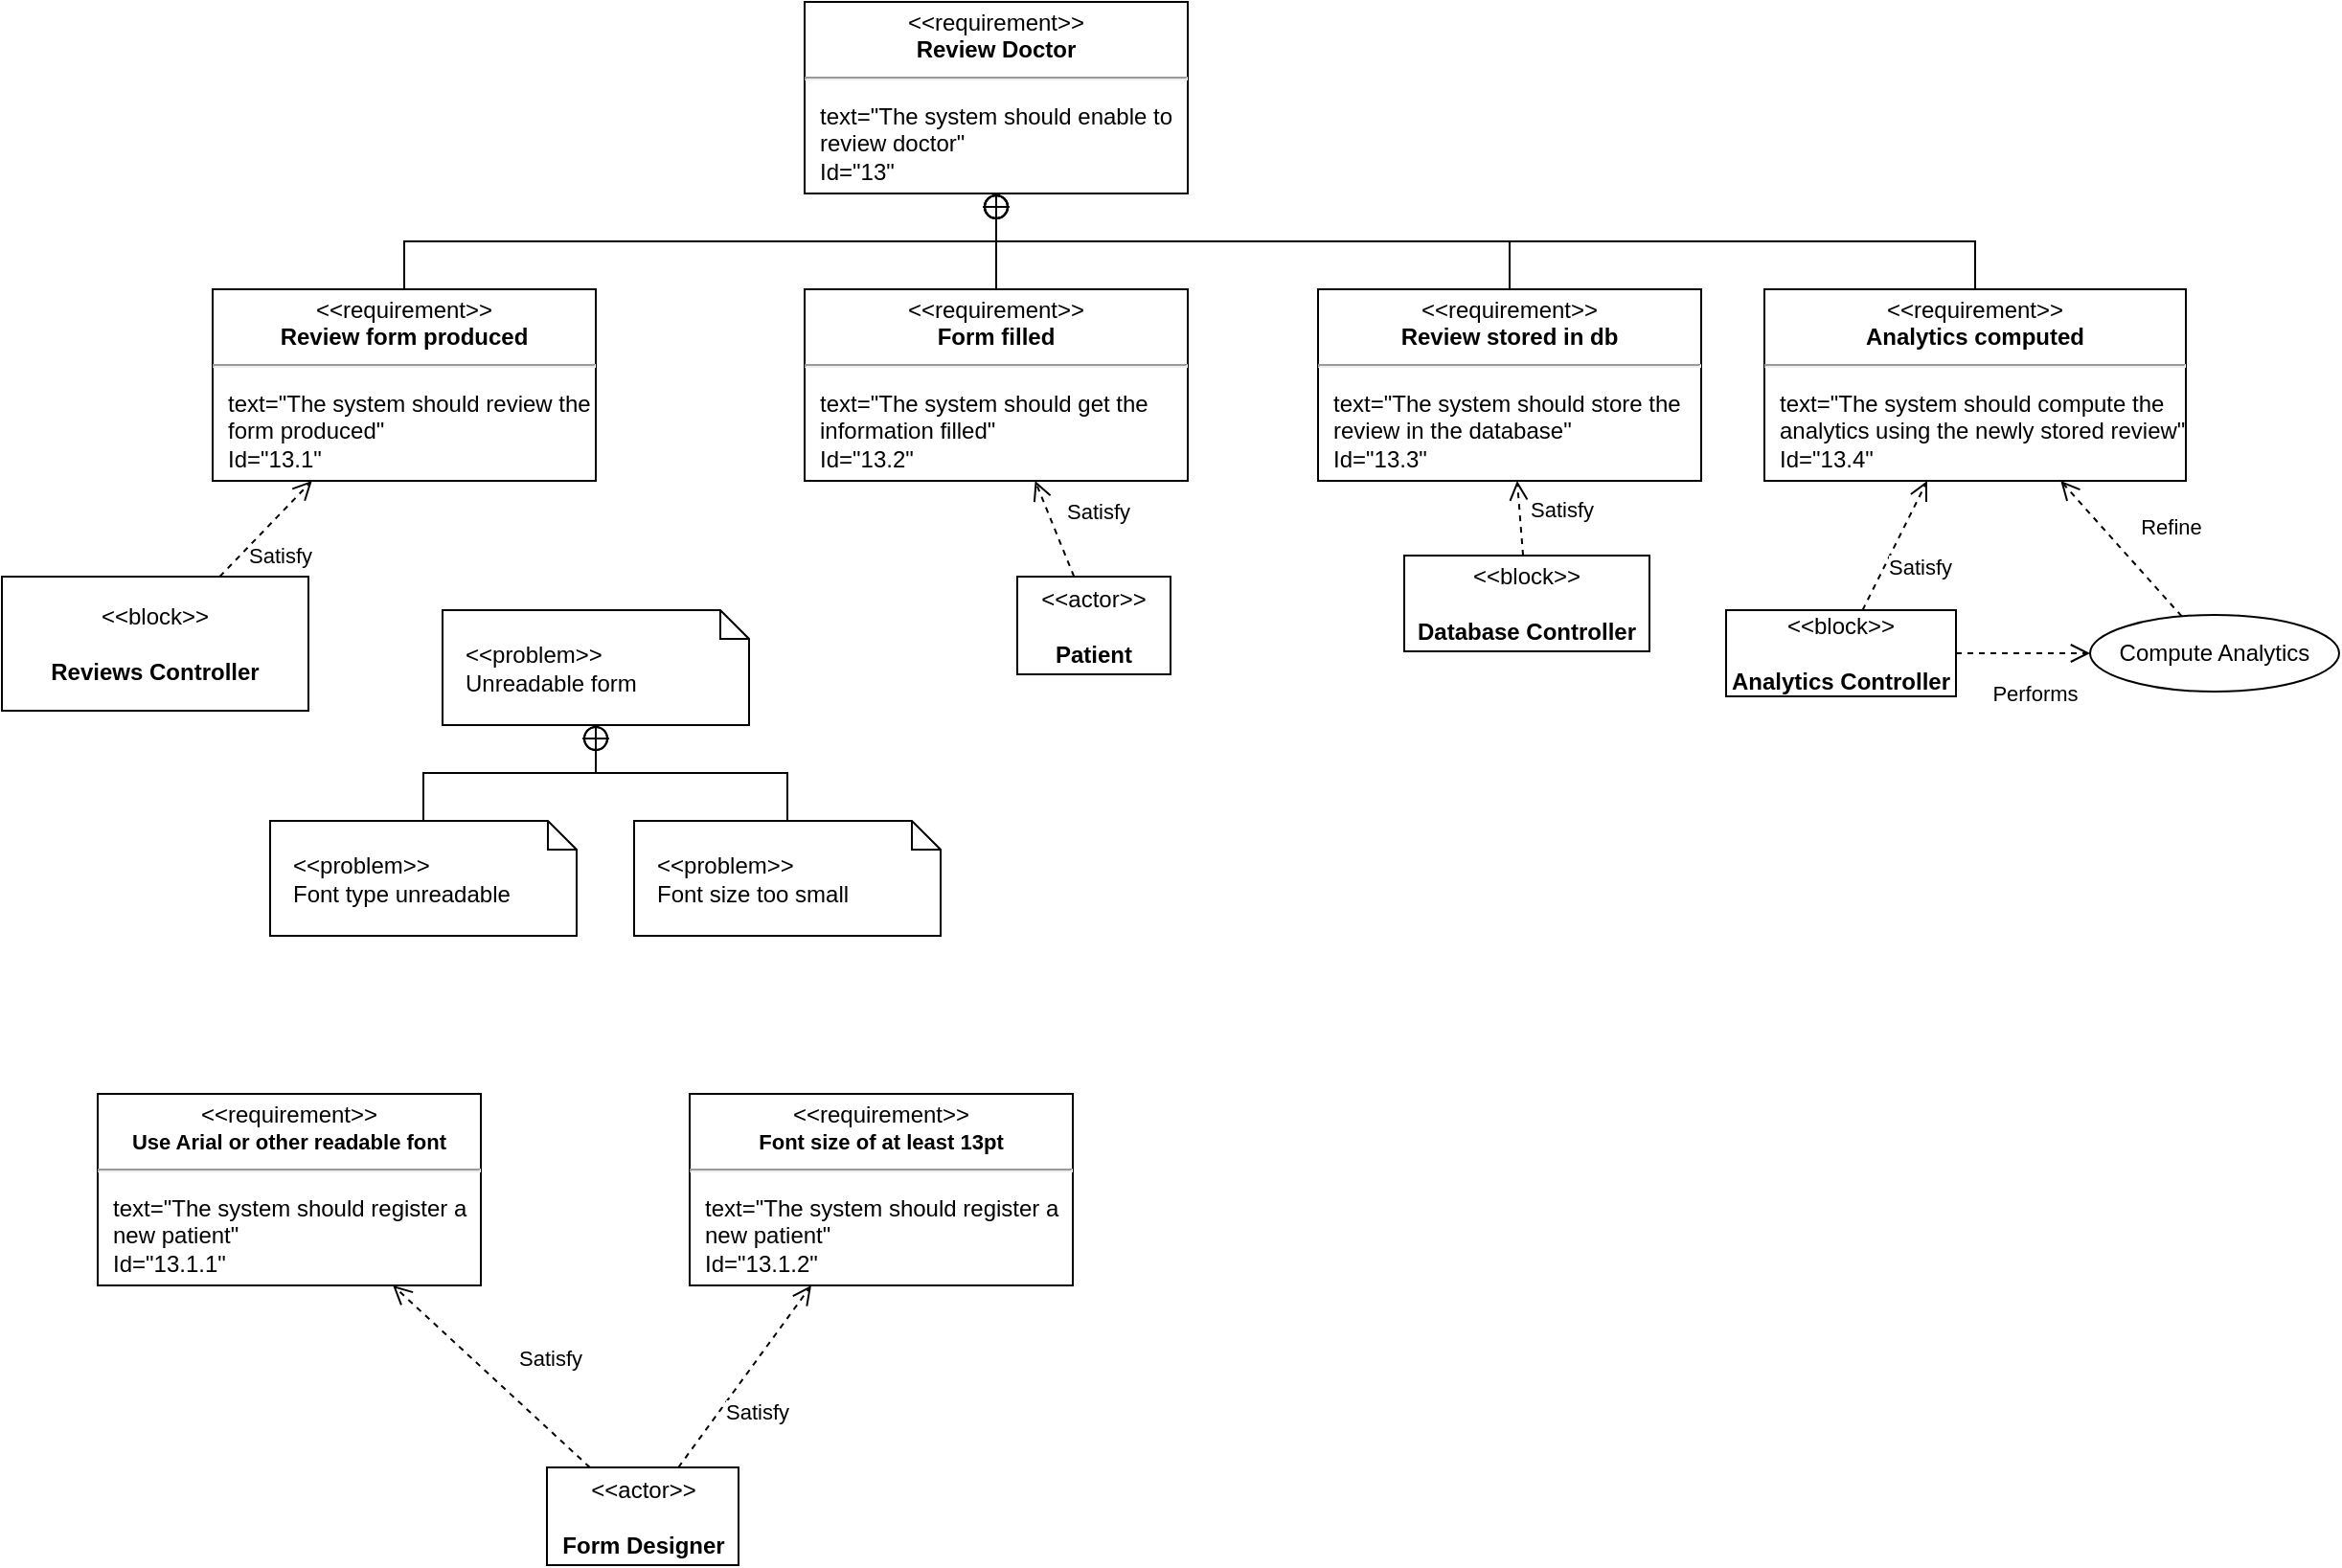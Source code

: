 <mxfile version="24.4.4" type="github">
  <diagram name="Página-1" id="qtJmnwFwFeLOcwQkmZnU">
    <mxGraphModel dx="1877" dy="522" grid="1" gridSize="10" guides="1" tooltips="1" connect="1" arrows="1" fold="1" page="1" pageScale="1" pageWidth="827" pageHeight="1169" math="0" shadow="0">
      <root>
        <mxCell id="0" />
        <mxCell id="1" parent="0" />
        <mxCell id="DoBYynUEnmm3b60OkJsO-1" value="&lt;p style=&quot;margin:0px;margin-top:4px;text-align:center;&quot;&gt;&amp;lt;&amp;lt;requirement&amp;gt;&amp;gt;&lt;br&gt;&lt;b&gt;Review Doctor&lt;/b&gt;&lt;/p&gt;&lt;hr&gt;&lt;p&gt;&lt;/p&gt;&lt;p style=&quot;margin:0px;margin-left:8px;text-align:left;&quot;&gt;text=&quot;The system should enable to review doctor&quot;&lt;br&gt;Id=&quot;13&quot;&lt;/p&gt;" style="shape=rect;overflow=fill;html=1;whiteSpace=wrap;align=center;" vertex="1" parent="1">
          <mxGeometry x="359" y="40" width="200" height="100" as="geometry" />
        </mxCell>
        <mxCell id="DoBYynUEnmm3b60OkJsO-2" value="&lt;p style=&quot;margin:0px;margin-top:4px;text-align:center;&quot;&gt;&amp;lt;&amp;lt;requirement&amp;gt;&amp;gt;&lt;br&gt;&lt;b&gt;Review form produced&lt;/b&gt;&lt;/p&gt;&lt;hr&gt;&lt;p&gt;&lt;/p&gt;&lt;p style=&quot;margin:0px;margin-left:8px;text-align:left;&quot;&gt;text=&quot;The system should review the form produced&quot;&lt;br&gt;Id=&quot;13.1&quot;&lt;/p&gt;" style="shape=rect;overflow=fill;html=1;whiteSpace=wrap;align=center;" vertex="1" parent="1">
          <mxGeometry x="50" y="190" width="200" height="100" as="geometry" />
        </mxCell>
        <mxCell id="DoBYynUEnmm3b60OkJsO-3" value="&lt;p style=&quot;margin:0px;margin-top:4px;text-align:center;&quot;&gt;&amp;lt;&amp;lt;requirement&amp;gt;&amp;gt;&lt;br&gt;&lt;b&gt;Form filled&lt;/b&gt;&lt;/p&gt;&lt;hr&gt;&lt;p&gt;&lt;/p&gt;&lt;p style=&quot;margin:0px;margin-left:8px;text-align:left;&quot;&gt;text=&quot;The system should get the information filled&quot;&lt;br&gt;Id=&quot;13.2&quot;&lt;/p&gt;" style="shape=rect;overflow=fill;html=1;whiteSpace=wrap;align=center;" vertex="1" parent="1">
          <mxGeometry x="359" y="190" width="200" height="100" as="geometry" />
        </mxCell>
        <mxCell id="DoBYynUEnmm3b60OkJsO-7" value="&lt;p style=&quot;margin:0px;margin-top:4px;text-align:center;&quot;&gt;&amp;lt;&amp;lt;requirement&amp;gt;&amp;gt;&lt;br&gt;&lt;b&gt;Review stored in db&lt;/b&gt;&lt;/p&gt;&lt;hr&gt;&lt;p&gt;&lt;/p&gt;&lt;p style=&quot;margin:0px;margin-left:8px;text-align:left;&quot;&gt;text=&quot;The system should store the review in the database&quot;&lt;br&gt;Id=&quot;13.3&quot;&lt;/p&gt;" style="shape=rect;overflow=fill;html=1;whiteSpace=wrap;align=center;" vertex="1" parent="1">
          <mxGeometry x="627" y="190" width="200" height="100" as="geometry" />
        </mxCell>
        <mxCell id="DoBYynUEnmm3b60OkJsO-8" value="&lt;p style=&quot;margin:0px;margin-top:4px;text-align:center;&quot;&gt;&amp;lt;&amp;lt;requirement&amp;gt;&amp;gt;&lt;br&gt;&lt;b&gt;Analytics computed&lt;/b&gt;&lt;/p&gt;&lt;hr&gt;&lt;p&gt;&lt;/p&gt;&lt;p style=&quot;margin:0px;margin-left:8px;text-align:left;&quot;&gt;text=&quot;The system should compute the analytics using the newly stored review&quot;&lt;br&gt;Id=&quot;13.4&quot;&lt;/p&gt;" style="shape=rect;overflow=fill;html=1;whiteSpace=wrap;align=center;" vertex="1" parent="1">
          <mxGeometry x="860" y="190" width="220" height="100" as="geometry" />
        </mxCell>
        <mxCell id="DoBYynUEnmm3b60OkJsO-10" value="&amp;lt;&amp;lt;actor&amp;gt;&amp;gt;&lt;br&gt;&lt;br&gt;&lt;b&gt;Patient&lt;/b&gt;" style="html=1;align=center;verticalAlign=middle;dashed=0;whiteSpace=wrap;" vertex="1" parent="1">
          <mxGeometry x="470" y="340" width="80" height="51" as="geometry" />
        </mxCell>
        <mxCell id="DoBYynUEnmm3b60OkJsO-11" value="&amp;lt;&amp;lt;block&amp;gt;&amp;gt;&lt;br&gt;&lt;br&gt;&lt;b&gt;Reviews Controller&lt;/b&gt;" style="html=1;align=center;verticalAlign=middle;dashed=0;whiteSpace=wrap;" vertex="1" parent="1">
          <mxGeometry x="-60" y="340" width="160" height="70" as="geometry" />
        </mxCell>
        <mxCell id="DoBYynUEnmm3b60OkJsO-12" value="&amp;lt;&amp;lt;block&amp;gt;&amp;gt;&lt;br&gt;&lt;br&gt;&lt;b&gt;Database Controller&lt;/b&gt;" style="html=1;align=center;verticalAlign=middle;dashed=0;whiteSpace=wrap;" vertex="1" parent="1">
          <mxGeometry x="672" y="329" width="128" height="50" as="geometry" />
        </mxCell>
        <mxCell id="DoBYynUEnmm3b60OkJsO-13" value="&amp;lt;&amp;lt;block&amp;gt;&amp;gt;&lt;br&gt;&lt;br&gt;&lt;b&gt;Analytics Controller&lt;/b&gt;" style="html=1;align=center;verticalAlign=middle;dashed=0;whiteSpace=wrap;" vertex="1" parent="1">
          <mxGeometry x="840" y="357.5" width="120" height="45" as="geometry" />
        </mxCell>
        <mxCell id="DoBYynUEnmm3b60OkJsO-15" value="" style="rounded=0;html=1;labelBackgroundColor=none;endArrow=none;edgeStyle=elbowEdgeStyle;elbow=vertical;startArrow=sysMLPackCont;startSize=12;" edge="1" parent="1" source="DoBYynUEnmm3b60OkJsO-1" target="DoBYynUEnmm3b60OkJsO-2">
          <mxGeometry relative="1" as="geometry">
            <mxPoint x="240" y="120" as="sourcePoint" />
            <mxPoint x="150" y="180" as="targetPoint" />
          </mxGeometry>
        </mxCell>
        <mxCell id="DoBYynUEnmm3b60OkJsO-16" value="" style="rounded=0;html=1;labelBackgroundColor=none;endArrow=none;edgeStyle=elbowEdgeStyle;elbow=vertical;startArrow=sysMLPackCont;startSize=12;" edge="1" parent="1" source="DoBYynUEnmm3b60OkJsO-1" target="DoBYynUEnmm3b60OkJsO-3">
          <mxGeometry relative="1" as="geometry">
            <mxPoint x="700" y="120" as="sourcePoint" />
            <mxPoint x="610" y="180" as="targetPoint" />
          </mxGeometry>
        </mxCell>
        <mxCell id="DoBYynUEnmm3b60OkJsO-17" value="" style="rounded=0;html=1;labelBackgroundColor=none;endArrow=none;edgeStyle=elbowEdgeStyle;elbow=vertical;startArrow=sysMLPackCont;startSize=12;" edge="1" parent="1" source="DoBYynUEnmm3b60OkJsO-1" target="DoBYynUEnmm3b60OkJsO-7">
          <mxGeometry relative="1" as="geometry">
            <mxPoint x="850" y="60" as="sourcePoint" />
            <mxPoint x="760" y="120" as="targetPoint" />
          </mxGeometry>
        </mxCell>
        <mxCell id="DoBYynUEnmm3b60OkJsO-18" value="" style="rounded=0;html=1;labelBackgroundColor=none;endArrow=none;edgeStyle=elbowEdgeStyle;elbow=vertical;startArrow=sysMLPackCont;startSize=12;" edge="1" parent="1" source="DoBYynUEnmm3b60OkJsO-1" target="DoBYynUEnmm3b60OkJsO-8">
          <mxGeometry relative="1" as="geometry">
            <mxPoint x="910" y="90" as="sourcePoint" />
            <mxPoint x="820" y="150" as="targetPoint" />
          </mxGeometry>
        </mxCell>
        <mxCell id="DoBYynUEnmm3b60OkJsO-23" value="Satisfy" style="html=1;verticalAlign=bottom;endArrow=open;dashed=1;endSize=8;curved=0;rounded=0;" edge="1" parent="1" source="DoBYynUEnmm3b60OkJsO-12" target="DoBYynUEnmm3b60OkJsO-7">
          <mxGeometry x="-0.321" y="-21" relative="1" as="geometry">
            <mxPoint x="800" y="429" as="sourcePoint" />
            <mxPoint x="720" y="429" as="targetPoint" />
            <mxPoint as="offset" />
          </mxGeometry>
        </mxCell>
        <mxCell id="DoBYynUEnmm3b60OkJsO-24" value="Satisfy" style="html=1;verticalAlign=bottom;endArrow=open;dashed=1;endSize=8;curved=0;rounded=0;" edge="1" parent="1" source="DoBYynUEnmm3b60OkJsO-11" target="DoBYynUEnmm3b60OkJsO-2">
          <mxGeometry x="-0.321" y="-21" relative="1" as="geometry">
            <mxPoint x="110" y="469" as="sourcePoint" />
            <mxPoint x="220" y="408" as="targetPoint" />
            <mxPoint as="offset" />
          </mxGeometry>
        </mxCell>
        <mxCell id="DoBYynUEnmm3b60OkJsO-25" value="Satisfy" style="html=1;verticalAlign=bottom;endArrow=open;dashed=1;endSize=8;curved=0;rounded=0;" edge="1" parent="1" source="DoBYynUEnmm3b60OkJsO-10" target="DoBYynUEnmm3b60OkJsO-3">
          <mxGeometry x="-0.321" y="-21" relative="1" as="geometry">
            <mxPoint x="50" y="339" as="sourcePoint" />
            <mxPoint x="50" y="300" as="targetPoint" />
            <mxPoint as="offset" />
          </mxGeometry>
        </mxCell>
        <mxCell id="DoBYynUEnmm3b60OkJsO-28" value="Compute Analytics" style="ellipse;whiteSpace=wrap;html=1;" vertex="1" parent="1">
          <mxGeometry x="1030" y="360" width="130" height="40" as="geometry" />
        </mxCell>
        <mxCell id="DoBYynUEnmm3b60OkJsO-32" value="Satisfy" style="html=1;verticalAlign=bottom;endArrow=open;dashed=1;endSize=8;curved=0;rounded=0;" edge="1" parent="1" source="DoBYynUEnmm3b60OkJsO-13" target="DoBYynUEnmm3b60OkJsO-8">
          <mxGeometry x="-0.321" y="-21" relative="1" as="geometry">
            <mxPoint x="560" y="495" as="sourcePoint" />
            <mxPoint x="560" y="440" as="targetPoint" />
            <mxPoint as="offset" />
          </mxGeometry>
        </mxCell>
        <mxCell id="DoBYynUEnmm3b60OkJsO-33" value="Refine" style="html=1;verticalAlign=bottom;endArrow=open;dashed=1;endSize=8;curved=0;rounded=0;" edge="1" parent="1" source="DoBYynUEnmm3b60OkJsO-28" target="DoBYynUEnmm3b60OkJsO-8">
          <mxGeometry x="-0.321" y="-21" relative="1" as="geometry">
            <mxPoint x="770" y="527" as="sourcePoint" />
            <mxPoint x="927" y="410" as="targetPoint" />
            <mxPoint as="offset" />
          </mxGeometry>
        </mxCell>
        <mxCell id="DoBYynUEnmm3b60OkJsO-34" value="Performs" style="html=1;verticalAlign=bottom;endArrow=open;dashed=1;endSize=8;curved=0;rounded=0;" edge="1" parent="1" source="DoBYynUEnmm3b60OkJsO-13" target="DoBYynUEnmm3b60OkJsO-28">
          <mxGeometry x="0.167" y="-30" relative="1" as="geometry">
            <mxPoint x="814.5" y="585" as="sourcePoint" />
            <mxPoint x="814.5" y="645" as="targetPoint" />
            <mxPoint as="offset" />
          </mxGeometry>
        </mxCell>
        <mxCell id="DoBYynUEnmm3b60OkJsO-35" value="&amp;lt;&amp;lt;actor&amp;gt;&amp;gt;&lt;br&gt;&lt;br&gt;&lt;b&gt;Form Designer&lt;/b&gt;" style="html=1;align=center;verticalAlign=middle;dashed=0;whiteSpace=wrap;" vertex="1" parent="1">
          <mxGeometry x="224.5" y="805" width="100" height="51" as="geometry" />
        </mxCell>
        <mxCell id="DoBYynUEnmm3b60OkJsO-36" value="&lt;p style=&quot;margin:0px;margin-top:4px;text-align:center;&quot;&gt;&amp;lt;&amp;lt;requirement&amp;gt;&amp;gt;&lt;br&gt;&lt;b style=&quot;font-size: 11px; background-color: rgb(255, 255, 255);&quot;&gt;Use Arial or other readable font&lt;/b&gt;&lt;br&gt;&lt;/p&gt;&lt;hr&gt;&lt;p&gt;&lt;/p&gt;&lt;p style=&quot;margin:0px;margin-left:8px;text-align:left;&quot;&gt;text=&quot;The system should register a new patient&quot;&lt;br&gt;Id=&quot;13.1.1&quot;&lt;/p&gt;" style="shape=rect;overflow=fill;html=1;whiteSpace=wrap;align=center;" vertex="1" parent="1">
          <mxGeometry x="-10" y="610" width="200" height="100" as="geometry" />
        </mxCell>
        <mxCell id="DoBYynUEnmm3b60OkJsO-37" value="&lt;p style=&quot;margin:0px;margin-top:4px;text-align:center;&quot;&gt;&amp;lt;&amp;lt;requirement&amp;gt;&amp;gt;&lt;br&gt;&lt;b style=&quot;font-size: 11px; background-color: rgb(255, 255, 255);&quot;&gt;Font size of at least 13pt&lt;/b&gt;&lt;br&gt;&lt;/p&gt;&lt;hr&gt;&lt;p&gt;&lt;/p&gt;&lt;p style=&quot;margin:0px;margin-left:8px;text-align:left;&quot;&gt;text=&quot;The system should register a new patient&quot;&lt;br&gt;Id=&quot;13.1.2&quot;&lt;/p&gt;" style="shape=rect;overflow=fill;html=1;whiteSpace=wrap;align=center;" vertex="1" parent="1">
          <mxGeometry x="299" y="610" width="200" height="100" as="geometry" />
        </mxCell>
        <mxCell id="DoBYynUEnmm3b60OkJsO-40" value="Satisfy" style="html=1;verticalAlign=bottom;endArrow=open;dashed=1;endSize=8;curved=0;rounded=0;" edge="1" parent="1" source="DoBYynUEnmm3b60OkJsO-35" target="DoBYynUEnmm3b60OkJsO-36">
          <mxGeometry x="-0.321" y="-21" relative="1" as="geometry">
            <mxPoint x="155" y="835" as="sourcePoint" />
            <mxPoint x="134" y="785" as="targetPoint" />
            <mxPoint as="offset" />
          </mxGeometry>
        </mxCell>
        <mxCell id="DoBYynUEnmm3b60OkJsO-41" value="Satisfy" style="html=1;verticalAlign=bottom;endArrow=open;dashed=1;endSize=8;curved=0;rounded=0;" edge="1" parent="1" source="DoBYynUEnmm3b60OkJsO-35" target="DoBYynUEnmm3b60OkJsO-37">
          <mxGeometry x="-0.321" y="-21" relative="1" as="geometry">
            <mxPoint x="256.5" y="815" as="sourcePoint" />
            <mxPoint x="154.5" y="720" as="targetPoint" />
            <mxPoint as="offset" />
          </mxGeometry>
        </mxCell>
        <mxCell id="DoBYynUEnmm3b60OkJsO-42" value="&amp;lt;&amp;lt;problem&amp;gt;&amp;gt;&lt;br&gt;Unreadable form" style="shape=note;size=15;align=left;spacingLeft=10;html=1;whiteSpace=wrap;" vertex="1" parent="1">
          <mxGeometry x="170" y="357.5" width="160" height="60" as="geometry" />
        </mxCell>
        <mxCell id="DoBYynUEnmm3b60OkJsO-43" value="&amp;lt;&amp;lt;problem&amp;gt;&amp;gt;&lt;br&gt;Font type unreadable" style="shape=note;size=15;align=left;spacingLeft=10;html=1;whiteSpace=wrap;" vertex="1" parent="1">
          <mxGeometry x="80" y="467.5" width="160" height="60" as="geometry" />
        </mxCell>
        <mxCell id="DoBYynUEnmm3b60OkJsO-44" value="&amp;lt;&amp;lt;problem&amp;gt;&amp;gt;&lt;br&gt;Font size too small" style="shape=note;size=15;align=left;spacingLeft=10;html=1;whiteSpace=wrap;" vertex="1" parent="1">
          <mxGeometry x="270" y="467.5" width="160" height="60" as="geometry" />
        </mxCell>
        <mxCell id="DoBYynUEnmm3b60OkJsO-45" value="" style="rounded=0;html=1;labelBackgroundColor=none;endArrow=none;edgeStyle=elbowEdgeStyle;elbow=vertical;startArrow=sysMLPackCont;startSize=12;" edge="1" parent="1" source="DoBYynUEnmm3b60OkJsO-42" target="DoBYynUEnmm3b60OkJsO-43">
          <mxGeometry relative="1" as="geometry">
            <mxPoint x="458.5" y="407.5" as="sourcePoint" />
            <mxPoint x="150" y="457.5" as="targetPoint" />
          </mxGeometry>
        </mxCell>
        <mxCell id="DoBYynUEnmm3b60OkJsO-46" value="" style="rounded=0;html=1;labelBackgroundColor=none;endArrow=none;edgeStyle=elbowEdgeStyle;elbow=vertical;startArrow=sysMLPackCont;startSize=12;" edge="1" parent="1" source="DoBYynUEnmm3b60OkJsO-42" target="DoBYynUEnmm3b60OkJsO-44">
          <mxGeometry relative="1" as="geometry">
            <mxPoint x="458.5" y="407.5" as="sourcePoint" />
            <mxPoint x="459" y="457.5" as="targetPoint" />
          </mxGeometry>
        </mxCell>
      </root>
    </mxGraphModel>
  </diagram>
</mxfile>
